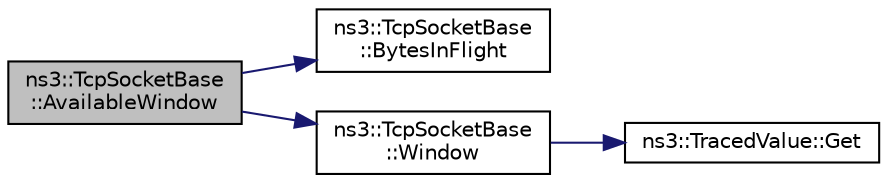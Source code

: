digraph "ns3::TcpSocketBase::AvailableWindow"
{
 // LATEX_PDF_SIZE
  edge [fontname="Helvetica",fontsize="10",labelfontname="Helvetica",labelfontsize="10"];
  node [fontname="Helvetica",fontsize="10",shape=record];
  rankdir="LR";
  Node1 [label="ns3::TcpSocketBase\l::AvailableWindow",height=0.2,width=0.4,color="black", fillcolor="grey75", style="filled", fontcolor="black",tooltip="Return unfilled portion of window."];
  Node1 -> Node2 [color="midnightblue",fontsize="10",style="solid",fontname="Helvetica"];
  Node2 [label="ns3::TcpSocketBase\l::BytesInFlight",height=0.2,width=0.4,color="black", fillcolor="white", style="filled",URL="$classns3_1_1_tcp_socket_base.html#a4f2b484c1f51d637f65f961549865156",tooltip="Return total bytes in flight."];
  Node1 -> Node3 [color="midnightblue",fontsize="10",style="solid",fontname="Helvetica"];
  Node3 [label="ns3::TcpSocketBase\l::Window",height=0.2,width=0.4,color="black", fillcolor="white", style="filled",URL="$classns3_1_1_tcp_socket_base.html#ac41bc37e8eacb3a90a889620a9afa3f0",tooltip="Return the max possible number of unacked bytes."];
  Node3 -> Node4 [color="midnightblue",fontsize="10",style="solid",fontname="Helvetica"];
  Node4 [label="ns3::TracedValue::Get",height=0.2,width=0.4,color="black", fillcolor="white", style="filled",URL="$classns3_1_1_traced_value.html#af77ce761fca6254db42c875dd1a4cdc6",tooltip="Get the underlying value."];
}
